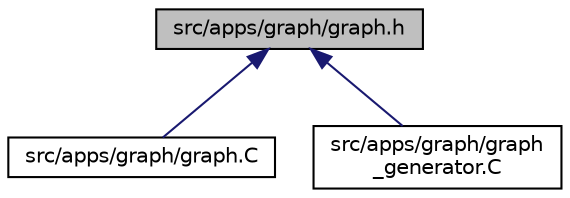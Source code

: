 digraph "src/apps/graph/graph.h"
{
  edge [fontname="Helvetica",fontsize="10",labelfontname="Helvetica",labelfontsize="10"];
  node [fontname="Helvetica",fontsize="10",shape=record];
  Node1 [label="src/apps/graph/graph.h",height=0.2,width=0.4,color="black", fillcolor="grey75", style="filled", fontcolor="black"];
  Node1 -> Node2 [dir="back",color="midnightblue",fontsize="10",style="solid",fontname="Helvetica"];
  Node2 [label="src/apps/graph/graph.C",height=0.2,width=0.4,color="black", fillcolor="white", style="filled",URL="$de/d2d/graph_2graph_8_c.html"];
  Node1 -> Node3 [dir="back",color="midnightblue",fontsize="10",style="solid",fontname="Helvetica"];
  Node3 [label="src/apps/graph/graph\l_generator.C",height=0.2,width=0.4,color="black", fillcolor="white", style="filled",URL="$d3/d82/graph__generator_8_c.html"];
}
